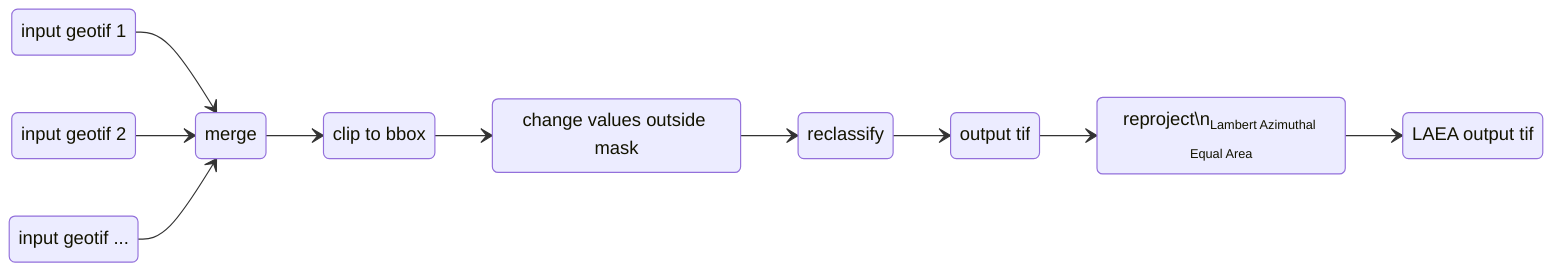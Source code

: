stateDiagram
    direction LR
    A1: input geotif 1
    A2: input geotif 2
    A3: input geotif ...
    C: merge
    D: clip to bbox
    E: change values outside mask
    F: reclassify
    G: output tif
    H: <center>reproject\n<small><sub>Lambert Azimuthal Equal Area</sub></small></center>
    I: LAEA output tif
    A1 --> C
    A2 --> C
    A3 --> C
    C --> D
    D --> E
    E --> F
    F --> G
    G --> H
    H --> I

class A1 file
class A2 file
class A3 file
class C process
class D process
class E process
class F process
class G file
class H process
class I file